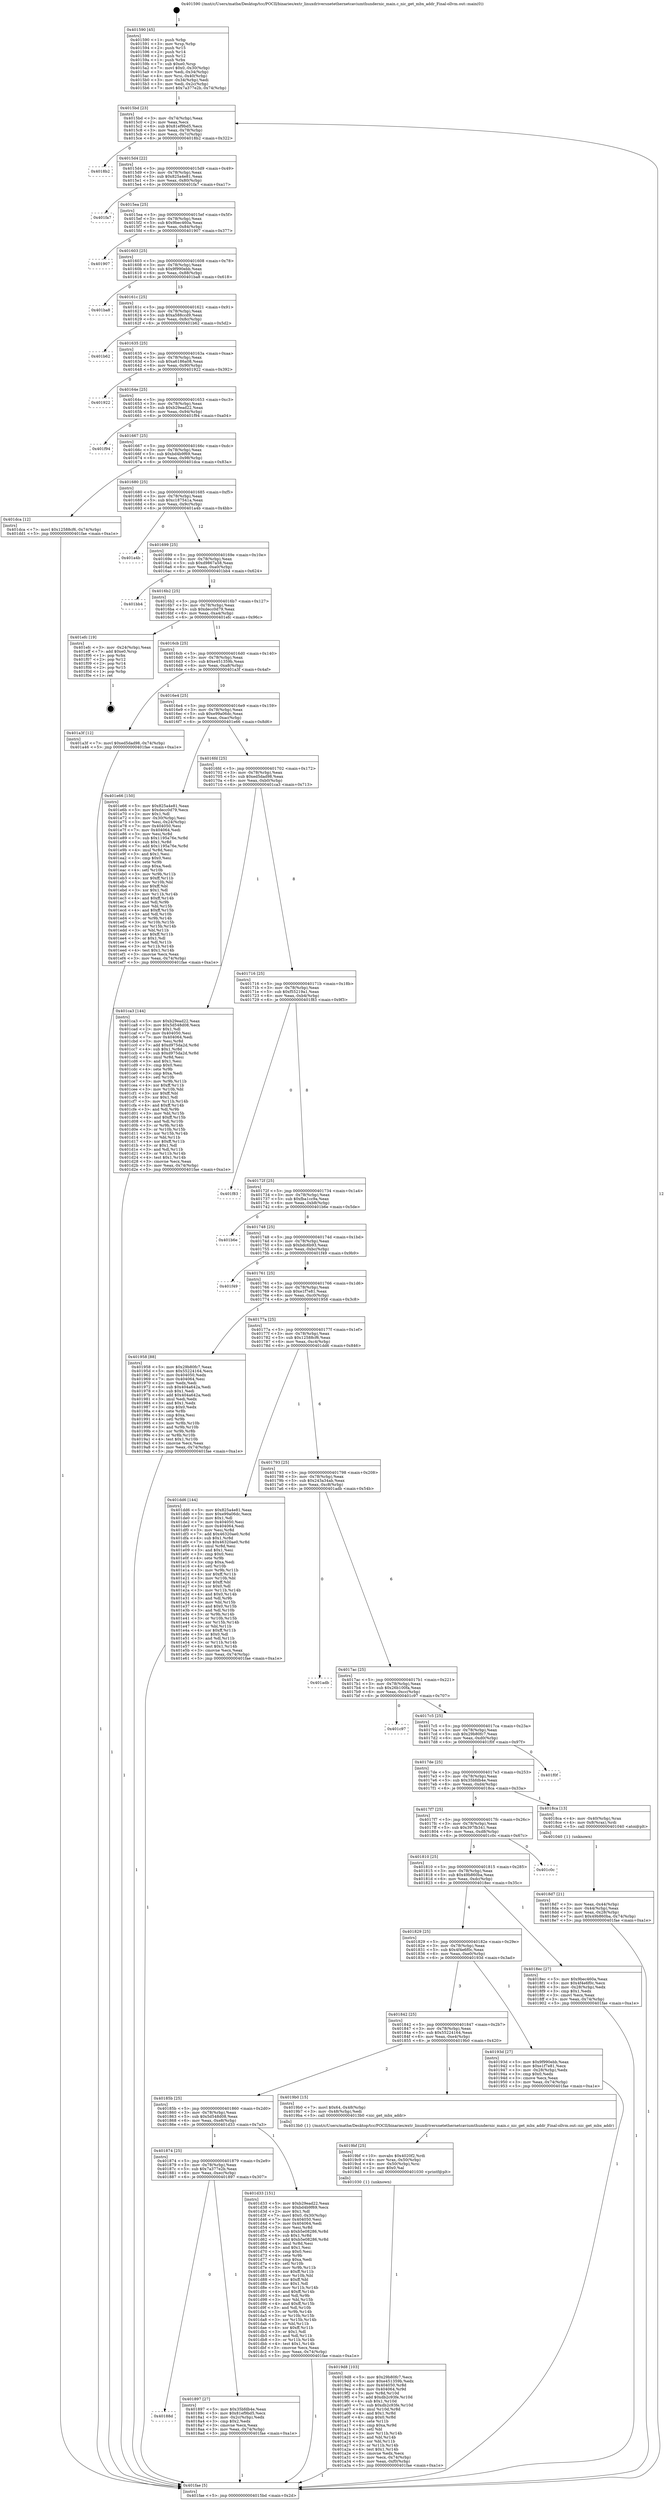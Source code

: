 digraph "0x401590" {
  label = "0x401590 (/mnt/c/Users/mathe/Desktop/tcc/POCII/binaries/extr_linuxdriversnetethernetcaviumthundernic_main.c_nic_get_mbx_addr_Final-ollvm.out::main(0))"
  labelloc = "t"
  node[shape=record]

  Entry [label="",width=0.3,height=0.3,shape=circle,fillcolor=black,style=filled]
  "0x4015bd" [label="{
     0x4015bd [23]\l
     | [instrs]\l
     &nbsp;&nbsp;0x4015bd \<+3\>: mov -0x74(%rbp),%eax\l
     &nbsp;&nbsp;0x4015c0 \<+2\>: mov %eax,%ecx\l
     &nbsp;&nbsp;0x4015c2 \<+6\>: sub $0x81ef9bd5,%ecx\l
     &nbsp;&nbsp;0x4015c8 \<+3\>: mov %eax,-0x78(%rbp)\l
     &nbsp;&nbsp;0x4015cb \<+3\>: mov %ecx,-0x7c(%rbp)\l
     &nbsp;&nbsp;0x4015ce \<+6\>: je 00000000004018b2 \<main+0x322\>\l
  }"]
  "0x4018b2" [label="{
     0x4018b2\l
  }", style=dashed]
  "0x4015d4" [label="{
     0x4015d4 [22]\l
     | [instrs]\l
     &nbsp;&nbsp;0x4015d4 \<+5\>: jmp 00000000004015d9 \<main+0x49\>\l
     &nbsp;&nbsp;0x4015d9 \<+3\>: mov -0x78(%rbp),%eax\l
     &nbsp;&nbsp;0x4015dc \<+5\>: sub $0x825a4e81,%eax\l
     &nbsp;&nbsp;0x4015e1 \<+3\>: mov %eax,-0x80(%rbp)\l
     &nbsp;&nbsp;0x4015e4 \<+6\>: je 0000000000401fa7 \<main+0xa17\>\l
  }"]
  Exit [label="",width=0.3,height=0.3,shape=circle,fillcolor=black,style=filled,peripheries=2]
  "0x401fa7" [label="{
     0x401fa7\l
  }", style=dashed]
  "0x4015ea" [label="{
     0x4015ea [25]\l
     | [instrs]\l
     &nbsp;&nbsp;0x4015ea \<+5\>: jmp 00000000004015ef \<main+0x5f\>\l
     &nbsp;&nbsp;0x4015ef \<+3\>: mov -0x78(%rbp),%eax\l
     &nbsp;&nbsp;0x4015f2 \<+5\>: sub $0x9bec460a,%eax\l
     &nbsp;&nbsp;0x4015f7 \<+6\>: mov %eax,-0x84(%rbp)\l
     &nbsp;&nbsp;0x4015fd \<+6\>: je 0000000000401907 \<main+0x377\>\l
  }"]
  "0x4019d8" [label="{
     0x4019d8 [103]\l
     | [instrs]\l
     &nbsp;&nbsp;0x4019d8 \<+5\>: mov $0x29b80fc7,%ecx\l
     &nbsp;&nbsp;0x4019dd \<+5\>: mov $0xe451359b,%edx\l
     &nbsp;&nbsp;0x4019e2 \<+8\>: mov 0x404050,%r8d\l
     &nbsp;&nbsp;0x4019ea \<+8\>: mov 0x404064,%r9d\l
     &nbsp;&nbsp;0x4019f2 \<+3\>: mov %r8d,%r10d\l
     &nbsp;&nbsp;0x4019f5 \<+7\>: add $0xdb2c93fe,%r10d\l
     &nbsp;&nbsp;0x4019fc \<+4\>: sub $0x1,%r10d\l
     &nbsp;&nbsp;0x401a00 \<+7\>: sub $0xdb2c93fe,%r10d\l
     &nbsp;&nbsp;0x401a07 \<+4\>: imul %r10d,%r8d\l
     &nbsp;&nbsp;0x401a0b \<+4\>: and $0x1,%r8d\l
     &nbsp;&nbsp;0x401a0f \<+4\>: cmp $0x0,%r8d\l
     &nbsp;&nbsp;0x401a13 \<+4\>: sete %r11b\l
     &nbsp;&nbsp;0x401a17 \<+4\>: cmp $0xa,%r9d\l
     &nbsp;&nbsp;0x401a1b \<+3\>: setl %bl\l
     &nbsp;&nbsp;0x401a1e \<+3\>: mov %r11b,%r14b\l
     &nbsp;&nbsp;0x401a21 \<+3\>: and %bl,%r14b\l
     &nbsp;&nbsp;0x401a24 \<+3\>: xor %bl,%r11b\l
     &nbsp;&nbsp;0x401a27 \<+3\>: or %r11b,%r14b\l
     &nbsp;&nbsp;0x401a2a \<+4\>: test $0x1,%r14b\l
     &nbsp;&nbsp;0x401a2e \<+3\>: cmovne %edx,%ecx\l
     &nbsp;&nbsp;0x401a31 \<+3\>: mov %ecx,-0x74(%rbp)\l
     &nbsp;&nbsp;0x401a34 \<+6\>: mov %eax,-0xf0(%rbp)\l
     &nbsp;&nbsp;0x401a3a \<+5\>: jmp 0000000000401fae \<main+0xa1e\>\l
  }"]
  "0x401907" [label="{
     0x401907\l
  }", style=dashed]
  "0x401603" [label="{
     0x401603 [25]\l
     | [instrs]\l
     &nbsp;&nbsp;0x401603 \<+5\>: jmp 0000000000401608 \<main+0x78\>\l
     &nbsp;&nbsp;0x401608 \<+3\>: mov -0x78(%rbp),%eax\l
     &nbsp;&nbsp;0x40160b \<+5\>: sub $0x9f990ebb,%eax\l
     &nbsp;&nbsp;0x401610 \<+6\>: mov %eax,-0x88(%rbp)\l
     &nbsp;&nbsp;0x401616 \<+6\>: je 0000000000401ba8 \<main+0x618\>\l
  }"]
  "0x4019bf" [label="{
     0x4019bf [25]\l
     | [instrs]\l
     &nbsp;&nbsp;0x4019bf \<+10\>: movabs $0x4020f2,%rdi\l
     &nbsp;&nbsp;0x4019c9 \<+4\>: mov %rax,-0x50(%rbp)\l
     &nbsp;&nbsp;0x4019cd \<+4\>: mov -0x50(%rbp),%rsi\l
     &nbsp;&nbsp;0x4019d1 \<+2\>: mov $0x0,%al\l
     &nbsp;&nbsp;0x4019d3 \<+5\>: call 0000000000401030 \<printf@plt\>\l
     | [calls]\l
     &nbsp;&nbsp;0x401030 \{1\} (unknown)\l
  }"]
  "0x401ba8" [label="{
     0x401ba8\l
  }", style=dashed]
  "0x40161c" [label="{
     0x40161c [25]\l
     | [instrs]\l
     &nbsp;&nbsp;0x40161c \<+5\>: jmp 0000000000401621 \<main+0x91\>\l
     &nbsp;&nbsp;0x401621 \<+3\>: mov -0x78(%rbp),%eax\l
     &nbsp;&nbsp;0x401624 \<+5\>: sub $0xa588ccd9,%eax\l
     &nbsp;&nbsp;0x401629 \<+6\>: mov %eax,-0x8c(%rbp)\l
     &nbsp;&nbsp;0x40162f \<+6\>: je 0000000000401b62 \<main+0x5d2\>\l
  }"]
  "0x4018d7" [label="{
     0x4018d7 [21]\l
     | [instrs]\l
     &nbsp;&nbsp;0x4018d7 \<+3\>: mov %eax,-0x44(%rbp)\l
     &nbsp;&nbsp;0x4018da \<+3\>: mov -0x44(%rbp),%eax\l
     &nbsp;&nbsp;0x4018dd \<+3\>: mov %eax,-0x28(%rbp)\l
     &nbsp;&nbsp;0x4018e0 \<+7\>: movl $0x49b860ba,-0x74(%rbp)\l
     &nbsp;&nbsp;0x4018e7 \<+5\>: jmp 0000000000401fae \<main+0xa1e\>\l
  }"]
  "0x401b62" [label="{
     0x401b62\l
  }", style=dashed]
  "0x401635" [label="{
     0x401635 [25]\l
     | [instrs]\l
     &nbsp;&nbsp;0x401635 \<+5\>: jmp 000000000040163a \<main+0xaa\>\l
     &nbsp;&nbsp;0x40163a \<+3\>: mov -0x78(%rbp),%eax\l
     &nbsp;&nbsp;0x40163d \<+5\>: sub $0xa6186a08,%eax\l
     &nbsp;&nbsp;0x401642 \<+6\>: mov %eax,-0x90(%rbp)\l
     &nbsp;&nbsp;0x401648 \<+6\>: je 0000000000401922 \<main+0x392\>\l
  }"]
  "0x401590" [label="{
     0x401590 [45]\l
     | [instrs]\l
     &nbsp;&nbsp;0x401590 \<+1\>: push %rbp\l
     &nbsp;&nbsp;0x401591 \<+3\>: mov %rsp,%rbp\l
     &nbsp;&nbsp;0x401594 \<+2\>: push %r15\l
     &nbsp;&nbsp;0x401596 \<+2\>: push %r14\l
     &nbsp;&nbsp;0x401598 \<+2\>: push %r12\l
     &nbsp;&nbsp;0x40159a \<+1\>: push %rbx\l
     &nbsp;&nbsp;0x40159b \<+7\>: sub $0xe0,%rsp\l
     &nbsp;&nbsp;0x4015a2 \<+7\>: movl $0x0,-0x30(%rbp)\l
     &nbsp;&nbsp;0x4015a9 \<+3\>: mov %edi,-0x34(%rbp)\l
     &nbsp;&nbsp;0x4015ac \<+4\>: mov %rsi,-0x40(%rbp)\l
     &nbsp;&nbsp;0x4015b0 \<+3\>: mov -0x34(%rbp),%edi\l
     &nbsp;&nbsp;0x4015b3 \<+3\>: mov %edi,-0x2c(%rbp)\l
     &nbsp;&nbsp;0x4015b6 \<+7\>: movl $0x7a377e2b,-0x74(%rbp)\l
  }"]
  "0x401922" [label="{
     0x401922\l
  }", style=dashed]
  "0x40164e" [label="{
     0x40164e [25]\l
     | [instrs]\l
     &nbsp;&nbsp;0x40164e \<+5\>: jmp 0000000000401653 \<main+0xc3\>\l
     &nbsp;&nbsp;0x401653 \<+3\>: mov -0x78(%rbp),%eax\l
     &nbsp;&nbsp;0x401656 \<+5\>: sub $0xb29ead22,%eax\l
     &nbsp;&nbsp;0x40165b \<+6\>: mov %eax,-0x94(%rbp)\l
     &nbsp;&nbsp;0x401661 \<+6\>: je 0000000000401f94 \<main+0xa04\>\l
  }"]
  "0x401fae" [label="{
     0x401fae [5]\l
     | [instrs]\l
     &nbsp;&nbsp;0x401fae \<+5\>: jmp 00000000004015bd \<main+0x2d\>\l
  }"]
  "0x401f94" [label="{
     0x401f94\l
  }", style=dashed]
  "0x401667" [label="{
     0x401667 [25]\l
     | [instrs]\l
     &nbsp;&nbsp;0x401667 \<+5\>: jmp 000000000040166c \<main+0xdc\>\l
     &nbsp;&nbsp;0x40166c \<+3\>: mov -0x78(%rbp),%eax\l
     &nbsp;&nbsp;0x40166f \<+5\>: sub $0xbd4b9f69,%eax\l
     &nbsp;&nbsp;0x401674 \<+6\>: mov %eax,-0x98(%rbp)\l
     &nbsp;&nbsp;0x40167a \<+6\>: je 0000000000401dca \<main+0x83a\>\l
  }"]
  "0x40188d" [label="{
     0x40188d\l
  }", style=dashed]
  "0x401dca" [label="{
     0x401dca [12]\l
     | [instrs]\l
     &nbsp;&nbsp;0x401dca \<+7\>: movl $0x12588cf6,-0x74(%rbp)\l
     &nbsp;&nbsp;0x401dd1 \<+5\>: jmp 0000000000401fae \<main+0xa1e\>\l
  }"]
  "0x401680" [label="{
     0x401680 [25]\l
     | [instrs]\l
     &nbsp;&nbsp;0x401680 \<+5\>: jmp 0000000000401685 \<main+0xf5\>\l
     &nbsp;&nbsp;0x401685 \<+3\>: mov -0x78(%rbp),%eax\l
     &nbsp;&nbsp;0x401688 \<+5\>: sub $0xc187541a,%eax\l
     &nbsp;&nbsp;0x40168d \<+6\>: mov %eax,-0x9c(%rbp)\l
     &nbsp;&nbsp;0x401693 \<+6\>: je 0000000000401a4b \<main+0x4bb\>\l
  }"]
  "0x401897" [label="{
     0x401897 [27]\l
     | [instrs]\l
     &nbsp;&nbsp;0x401897 \<+5\>: mov $0x35bfdb4e,%eax\l
     &nbsp;&nbsp;0x40189c \<+5\>: mov $0x81ef9bd5,%ecx\l
     &nbsp;&nbsp;0x4018a1 \<+3\>: mov -0x2c(%rbp),%edx\l
     &nbsp;&nbsp;0x4018a4 \<+3\>: cmp $0x2,%edx\l
     &nbsp;&nbsp;0x4018a7 \<+3\>: cmovne %ecx,%eax\l
     &nbsp;&nbsp;0x4018aa \<+3\>: mov %eax,-0x74(%rbp)\l
     &nbsp;&nbsp;0x4018ad \<+5\>: jmp 0000000000401fae \<main+0xa1e\>\l
  }"]
  "0x401a4b" [label="{
     0x401a4b\l
  }", style=dashed]
  "0x401699" [label="{
     0x401699 [25]\l
     | [instrs]\l
     &nbsp;&nbsp;0x401699 \<+5\>: jmp 000000000040169e \<main+0x10e\>\l
     &nbsp;&nbsp;0x40169e \<+3\>: mov -0x78(%rbp),%eax\l
     &nbsp;&nbsp;0x4016a1 \<+5\>: sub $0xd9867a58,%eax\l
     &nbsp;&nbsp;0x4016a6 \<+6\>: mov %eax,-0xa0(%rbp)\l
     &nbsp;&nbsp;0x4016ac \<+6\>: je 0000000000401bb4 \<main+0x624\>\l
  }"]
  "0x401874" [label="{
     0x401874 [25]\l
     | [instrs]\l
     &nbsp;&nbsp;0x401874 \<+5\>: jmp 0000000000401879 \<main+0x2e9\>\l
     &nbsp;&nbsp;0x401879 \<+3\>: mov -0x78(%rbp),%eax\l
     &nbsp;&nbsp;0x40187c \<+5\>: sub $0x7a377e2b,%eax\l
     &nbsp;&nbsp;0x401881 \<+6\>: mov %eax,-0xec(%rbp)\l
     &nbsp;&nbsp;0x401887 \<+6\>: je 0000000000401897 \<main+0x307\>\l
  }"]
  "0x401bb4" [label="{
     0x401bb4\l
  }", style=dashed]
  "0x4016b2" [label="{
     0x4016b2 [25]\l
     | [instrs]\l
     &nbsp;&nbsp;0x4016b2 \<+5\>: jmp 00000000004016b7 \<main+0x127\>\l
     &nbsp;&nbsp;0x4016b7 \<+3\>: mov -0x78(%rbp),%eax\l
     &nbsp;&nbsp;0x4016ba \<+5\>: sub $0xdecc0d79,%eax\l
     &nbsp;&nbsp;0x4016bf \<+6\>: mov %eax,-0xa4(%rbp)\l
     &nbsp;&nbsp;0x4016c5 \<+6\>: je 0000000000401efc \<main+0x96c\>\l
  }"]
  "0x401d33" [label="{
     0x401d33 [151]\l
     | [instrs]\l
     &nbsp;&nbsp;0x401d33 \<+5\>: mov $0xb29ead22,%eax\l
     &nbsp;&nbsp;0x401d38 \<+5\>: mov $0xbd4b9f69,%ecx\l
     &nbsp;&nbsp;0x401d3d \<+2\>: mov $0x1,%dl\l
     &nbsp;&nbsp;0x401d3f \<+7\>: movl $0x0,-0x30(%rbp)\l
     &nbsp;&nbsp;0x401d46 \<+7\>: mov 0x404050,%esi\l
     &nbsp;&nbsp;0x401d4d \<+7\>: mov 0x404064,%edi\l
     &nbsp;&nbsp;0x401d54 \<+3\>: mov %esi,%r8d\l
     &nbsp;&nbsp;0x401d57 \<+7\>: sub $0xb5e08286,%r8d\l
     &nbsp;&nbsp;0x401d5e \<+4\>: sub $0x1,%r8d\l
     &nbsp;&nbsp;0x401d62 \<+7\>: add $0xb5e08286,%r8d\l
     &nbsp;&nbsp;0x401d69 \<+4\>: imul %r8d,%esi\l
     &nbsp;&nbsp;0x401d6d \<+3\>: and $0x1,%esi\l
     &nbsp;&nbsp;0x401d70 \<+3\>: cmp $0x0,%esi\l
     &nbsp;&nbsp;0x401d73 \<+4\>: sete %r9b\l
     &nbsp;&nbsp;0x401d77 \<+3\>: cmp $0xa,%edi\l
     &nbsp;&nbsp;0x401d7a \<+4\>: setl %r10b\l
     &nbsp;&nbsp;0x401d7e \<+3\>: mov %r9b,%r11b\l
     &nbsp;&nbsp;0x401d81 \<+4\>: xor $0xff,%r11b\l
     &nbsp;&nbsp;0x401d85 \<+3\>: mov %r10b,%bl\l
     &nbsp;&nbsp;0x401d88 \<+3\>: xor $0xff,%bl\l
     &nbsp;&nbsp;0x401d8b \<+3\>: xor $0x1,%dl\l
     &nbsp;&nbsp;0x401d8e \<+3\>: mov %r11b,%r14b\l
     &nbsp;&nbsp;0x401d91 \<+4\>: and $0xff,%r14b\l
     &nbsp;&nbsp;0x401d95 \<+3\>: and %dl,%r9b\l
     &nbsp;&nbsp;0x401d98 \<+3\>: mov %bl,%r15b\l
     &nbsp;&nbsp;0x401d9b \<+4\>: and $0xff,%r15b\l
     &nbsp;&nbsp;0x401d9f \<+3\>: and %dl,%r10b\l
     &nbsp;&nbsp;0x401da2 \<+3\>: or %r9b,%r14b\l
     &nbsp;&nbsp;0x401da5 \<+3\>: or %r10b,%r15b\l
     &nbsp;&nbsp;0x401da8 \<+3\>: xor %r15b,%r14b\l
     &nbsp;&nbsp;0x401dab \<+3\>: or %bl,%r11b\l
     &nbsp;&nbsp;0x401dae \<+4\>: xor $0xff,%r11b\l
     &nbsp;&nbsp;0x401db2 \<+3\>: or $0x1,%dl\l
     &nbsp;&nbsp;0x401db5 \<+3\>: and %dl,%r11b\l
     &nbsp;&nbsp;0x401db8 \<+3\>: or %r11b,%r14b\l
     &nbsp;&nbsp;0x401dbb \<+4\>: test $0x1,%r14b\l
     &nbsp;&nbsp;0x401dbf \<+3\>: cmovne %ecx,%eax\l
     &nbsp;&nbsp;0x401dc2 \<+3\>: mov %eax,-0x74(%rbp)\l
     &nbsp;&nbsp;0x401dc5 \<+5\>: jmp 0000000000401fae \<main+0xa1e\>\l
  }"]
  "0x401efc" [label="{
     0x401efc [19]\l
     | [instrs]\l
     &nbsp;&nbsp;0x401efc \<+3\>: mov -0x24(%rbp),%eax\l
     &nbsp;&nbsp;0x401eff \<+7\>: add $0xe0,%rsp\l
     &nbsp;&nbsp;0x401f06 \<+1\>: pop %rbx\l
     &nbsp;&nbsp;0x401f07 \<+2\>: pop %r12\l
     &nbsp;&nbsp;0x401f09 \<+2\>: pop %r14\l
     &nbsp;&nbsp;0x401f0b \<+2\>: pop %r15\l
     &nbsp;&nbsp;0x401f0d \<+1\>: pop %rbp\l
     &nbsp;&nbsp;0x401f0e \<+1\>: ret\l
  }"]
  "0x4016cb" [label="{
     0x4016cb [25]\l
     | [instrs]\l
     &nbsp;&nbsp;0x4016cb \<+5\>: jmp 00000000004016d0 \<main+0x140\>\l
     &nbsp;&nbsp;0x4016d0 \<+3\>: mov -0x78(%rbp),%eax\l
     &nbsp;&nbsp;0x4016d3 \<+5\>: sub $0xe451359b,%eax\l
     &nbsp;&nbsp;0x4016d8 \<+6\>: mov %eax,-0xa8(%rbp)\l
     &nbsp;&nbsp;0x4016de \<+6\>: je 0000000000401a3f \<main+0x4af\>\l
  }"]
  "0x40185b" [label="{
     0x40185b [25]\l
     | [instrs]\l
     &nbsp;&nbsp;0x40185b \<+5\>: jmp 0000000000401860 \<main+0x2d0\>\l
     &nbsp;&nbsp;0x401860 \<+3\>: mov -0x78(%rbp),%eax\l
     &nbsp;&nbsp;0x401863 \<+5\>: sub $0x5d548d08,%eax\l
     &nbsp;&nbsp;0x401868 \<+6\>: mov %eax,-0xe8(%rbp)\l
     &nbsp;&nbsp;0x40186e \<+6\>: je 0000000000401d33 \<main+0x7a3\>\l
  }"]
  "0x401a3f" [label="{
     0x401a3f [12]\l
     | [instrs]\l
     &nbsp;&nbsp;0x401a3f \<+7\>: movl $0xed5dad98,-0x74(%rbp)\l
     &nbsp;&nbsp;0x401a46 \<+5\>: jmp 0000000000401fae \<main+0xa1e\>\l
  }"]
  "0x4016e4" [label="{
     0x4016e4 [25]\l
     | [instrs]\l
     &nbsp;&nbsp;0x4016e4 \<+5\>: jmp 00000000004016e9 \<main+0x159\>\l
     &nbsp;&nbsp;0x4016e9 \<+3\>: mov -0x78(%rbp),%eax\l
     &nbsp;&nbsp;0x4016ec \<+5\>: sub $0xe99a06dc,%eax\l
     &nbsp;&nbsp;0x4016f1 \<+6\>: mov %eax,-0xac(%rbp)\l
     &nbsp;&nbsp;0x4016f7 \<+6\>: je 0000000000401e66 \<main+0x8d6\>\l
  }"]
  "0x4019b0" [label="{
     0x4019b0 [15]\l
     | [instrs]\l
     &nbsp;&nbsp;0x4019b0 \<+7\>: movl $0x64,-0x48(%rbp)\l
     &nbsp;&nbsp;0x4019b7 \<+3\>: mov -0x48(%rbp),%edi\l
     &nbsp;&nbsp;0x4019ba \<+5\>: call 00000000004013b0 \<nic_get_mbx_addr\>\l
     | [calls]\l
     &nbsp;&nbsp;0x4013b0 \{1\} (/mnt/c/Users/mathe/Desktop/tcc/POCII/binaries/extr_linuxdriversnetethernetcaviumthundernic_main.c_nic_get_mbx_addr_Final-ollvm.out::nic_get_mbx_addr)\l
  }"]
  "0x401e66" [label="{
     0x401e66 [150]\l
     | [instrs]\l
     &nbsp;&nbsp;0x401e66 \<+5\>: mov $0x825a4e81,%eax\l
     &nbsp;&nbsp;0x401e6b \<+5\>: mov $0xdecc0d79,%ecx\l
     &nbsp;&nbsp;0x401e70 \<+2\>: mov $0x1,%dl\l
     &nbsp;&nbsp;0x401e72 \<+3\>: mov -0x30(%rbp),%esi\l
     &nbsp;&nbsp;0x401e75 \<+3\>: mov %esi,-0x24(%rbp)\l
     &nbsp;&nbsp;0x401e78 \<+7\>: mov 0x404050,%esi\l
     &nbsp;&nbsp;0x401e7f \<+7\>: mov 0x404064,%edi\l
     &nbsp;&nbsp;0x401e86 \<+3\>: mov %esi,%r8d\l
     &nbsp;&nbsp;0x401e89 \<+7\>: sub $0x1195a76e,%r8d\l
     &nbsp;&nbsp;0x401e90 \<+4\>: sub $0x1,%r8d\l
     &nbsp;&nbsp;0x401e94 \<+7\>: add $0x1195a76e,%r8d\l
     &nbsp;&nbsp;0x401e9b \<+4\>: imul %r8d,%esi\l
     &nbsp;&nbsp;0x401e9f \<+3\>: and $0x1,%esi\l
     &nbsp;&nbsp;0x401ea2 \<+3\>: cmp $0x0,%esi\l
     &nbsp;&nbsp;0x401ea5 \<+4\>: sete %r9b\l
     &nbsp;&nbsp;0x401ea9 \<+3\>: cmp $0xa,%edi\l
     &nbsp;&nbsp;0x401eac \<+4\>: setl %r10b\l
     &nbsp;&nbsp;0x401eb0 \<+3\>: mov %r9b,%r11b\l
     &nbsp;&nbsp;0x401eb3 \<+4\>: xor $0xff,%r11b\l
     &nbsp;&nbsp;0x401eb7 \<+3\>: mov %r10b,%bl\l
     &nbsp;&nbsp;0x401eba \<+3\>: xor $0xff,%bl\l
     &nbsp;&nbsp;0x401ebd \<+3\>: xor $0x1,%dl\l
     &nbsp;&nbsp;0x401ec0 \<+3\>: mov %r11b,%r14b\l
     &nbsp;&nbsp;0x401ec3 \<+4\>: and $0xff,%r14b\l
     &nbsp;&nbsp;0x401ec7 \<+3\>: and %dl,%r9b\l
     &nbsp;&nbsp;0x401eca \<+3\>: mov %bl,%r15b\l
     &nbsp;&nbsp;0x401ecd \<+4\>: and $0xff,%r15b\l
     &nbsp;&nbsp;0x401ed1 \<+3\>: and %dl,%r10b\l
     &nbsp;&nbsp;0x401ed4 \<+3\>: or %r9b,%r14b\l
     &nbsp;&nbsp;0x401ed7 \<+3\>: or %r10b,%r15b\l
     &nbsp;&nbsp;0x401eda \<+3\>: xor %r15b,%r14b\l
     &nbsp;&nbsp;0x401edd \<+3\>: or %bl,%r11b\l
     &nbsp;&nbsp;0x401ee0 \<+4\>: xor $0xff,%r11b\l
     &nbsp;&nbsp;0x401ee4 \<+3\>: or $0x1,%dl\l
     &nbsp;&nbsp;0x401ee7 \<+3\>: and %dl,%r11b\l
     &nbsp;&nbsp;0x401eea \<+3\>: or %r11b,%r14b\l
     &nbsp;&nbsp;0x401eed \<+4\>: test $0x1,%r14b\l
     &nbsp;&nbsp;0x401ef1 \<+3\>: cmovne %ecx,%eax\l
     &nbsp;&nbsp;0x401ef4 \<+3\>: mov %eax,-0x74(%rbp)\l
     &nbsp;&nbsp;0x401ef7 \<+5\>: jmp 0000000000401fae \<main+0xa1e\>\l
  }"]
  "0x4016fd" [label="{
     0x4016fd [25]\l
     | [instrs]\l
     &nbsp;&nbsp;0x4016fd \<+5\>: jmp 0000000000401702 \<main+0x172\>\l
     &nbsp;&nbsp;0x401702 \<+3\>: mov -0x78(%rbp),%eax\l
     &nbsp;&nbsp;0x401705 \<+5\>: sub $0xed5dad98,%eax\l
     &nbsp;&nbsp;0x40170a \<+6\>: mov %eax,-0xb0(%rbp)\l
     &nbsp;&nbsp;0x401710 \<+6\>: je 0000000000401ca3 \<main+0x713\>\l
  }"]
  "0x401842" [label="{
     0x401842 [25]\l
     | [instrs]\l
     &nbsp;&nbsp;0x401842 \<+5\>: jmp 0000000000401847 \<main+0x2b7\>\l
     &nbsp;&nbsp;0x401847 \<+3\>: mov -0x78(%rbp),%eax\l
     &nbsp;&nbsp;0x40184a \<+5\>: sub $0x55224164,%eax\l
     &nbsp;&nbsp;0x40184f \<+6\>: mov %eax,-0xe4(%rbp)\l
     &nbsp;&nbsp;0x401855 \<+6\>: je 00000000004019b0 \<main+0x420\>\l
  }"]
  "0x401ca3" [label="{
     0x401ca3 [144]\l
     | [instrs]\l
     &nbsp;&nbsp;0x401ca3 \<+5\>: mov $0xb29ead22,%eax\l
     &nbsp;&nbsp;0x401ca8 \<+5\>: mov $0x5d548d08,%ecx\l
     &nbsp;&nbsp;0x401cad \<+2\>: mov $0x1,%dl\l
     &nbsp;&nbsp;0x401caf \<+7\>: mov 0x404050,%esi\l
     &nbsp;&nbsp;0x401cb6 \<+7\>: mov 0x404064,%edi\l
     &nbsp;&nbsp;0x401cbd \<+3\>: mov %esi,%r8d\l
     &nbsp;&nbsp;0x401cc0 \<+7\>: add $0xd975da2d,%r8d\l
     &nbsp;&nbsp;0x401cc7 \<+4\>: sub $0x1,%r8d\l
     &nbsp;&nbsp;0x401ccb \<+7\>: sub $0xd975da2d,%r8d\l
     &nbsp;&nbsp;0x401cd2 \<+4\>: imul %r8d,%esi\l
     &nbsp;&nbsp;0x401cd6 \<+3\>: and $0x1,%esi\l
     &nbsp;&nbsp;0x401cd9 \<+3\>: cmp $0x0,%esi\l
     &nbsp;&nbsp;0x401cdc \<+4\>: sete %r9b\l
     &nbsp;&nbsp;0x401ce0 \<+3\>: cmp $0xa,%edi\l
     &nbsp;&nbsp;0x401ce3 \<+4\>: setl %r10b\l
     &nbsp;&nbsp;0x401ce7 \<+3\>: mov %r9b,%r11b\l
     &nbsp;&nbsp;0x401cea \<+4\>: xor $0xff,%r11b\l
     &nbsp;&nbsp;0x401cee \<+3\>: mov %r10b,%bl\l
     &nbsp;&nbsp;0x401cf1 \<+3\>: xor $0xff,%bl\l
     &nbsp;&nbsp;0x401cf4 \<+3\>: xor $0x1,%dl\l
     &nbsp;&nbsp;0x401cf7 \<+3\>: mov %r11b,%r14b\l
     &nbsp;&nbsp;0x401cfa \<+4\>: and $0xff,%r14b\l
     &nbsp;&nbsp;0x401cfe \<+3\>: and %dl,%r9b\l
     &nbsp;&nbsp;0x401d01 \<+3\>: mov %bl,%r15b\l
     &nbsp;&nbsp;0x401d04 \<+4\>: and $0xff,%r15b\l
     &nbsp;&nbsp;0x401d08 \<+3\>: and %dl,%r10b\l
     &nbsp;&nbsp;0x401d0b \<+3\>: or %r9b,%r14b\l
     &nbsp;&nbsp;0x401d0e \<+3\>: or %r10b,%r15b\l
     &nbsp;&nbsp;0x401d11 \<+3\>: xor %r15b,%r14b\l
     &nbsp;&nbsp;0x401d14 \<+3\>: or %bl,%r11b\l
     &nbsp;&nbsp;0x401d17 \<+4\>: xor $0xff,%r11b\l
     &nbsp;&nbsp;0x401d1b \<+3\>: or $0x1,%dl\l
     &nbsp;&nbsp;0x401d1e \<+3\>: and %dl,%r11b\l
     &nbsp;&nbsp;0x401d21 \<+3\>: or %r11b,%r14b\l
     &nbsp;&nbsp;0x401d24 \<+4\>: test $0x1,%r14b\l
     &nbsp;&nbsp;0x401d28 \<+3\>: cmovne %ecx,%eax\l
     &nbsp;&nbsp;0x401d2b \<+3\>: mov %eax,-0x74(%rbp)\l
     &nbsp;&nbsp;0x401d2e \<+5\>: jmp 0000000000401fae \<main+0xa1e\>\l
  }"]
  "0x401716" [label="{
     0x401716 [25]\l
     | [instrs]\l
     &nbsp;&nbsp;0x401716 \<+5\>: jmp 000000000040171b \<main+0x18b\>\l
     &nbsp;&nbsp;0x40171b \<+3\>: mov -0x78(%rbp),%eax\l
     &nbsp;&nbsp;0x40171e \<+5\>: sub $0xf55219a1,%eax\l
     &nbsp;&nbsp;0x401723 \<+6\>: mov %eax,-0xb4(%rbp)\l
     &nbsp;&nbsp;0x401729 \<+6\>: je 0000000000401f83 \<main+0x9f3\>\l
  }"]
  "0x40193d" [label="{
     0x40193d [27]\l
     | [instrs]\l
     &nbsp;&nbsp;0x40193d \<+5\>: mov $0x9f990ebb,%eax\l
     &nbsp;&nbsp;0x401942 \<+5\>: mov $0xe1f7e81,%ecx\l
     &nbsp;&nbsp;0x401947 \<+3\>: mov -0x28(%rbp),%edx\l
     &nbsp;&nbsp;0x40194a \<+3\>: cmp $0x0,%edx\l
     &nbsp;&nbsp;0x40194d \<+3\>: cmove %ecx,%eax\l
     &nbsp;&nbsp;0x401950 \<+3\>: mov %eax,-0x74(%rbp)\l
     &nbsp;&nbsp;0x401953 \<+5\>: jmp 0000000000401fae \<main+0xa1e\>\l
  }"]
  "0x401f83" [label="{
     0x401f83\l
  }", style=dashed]
  "0x40172f" [label="{
     0x40172f [25]\l
     | [instrs]\l
     &nbsp;&nbsp;0x40172f \<+5\>: jmp 0000000000401734 \<main+0x1a4\>\l
     &nbsp;&nbsp;0x401734 \<+3\>: mov -0x78(%rbp),%eax\l
     &nbsp;&nbsp;0x401737 \<+5\>: sub $0xfba1cc9a,%eax\l
     &nbsp;&nbsp;0x40173c \<+6\>: mov %eax,-0xb8(%rbp)\l
     &nbsp;&nbsp;0x401742 \<+6\>: je 0000000000401b6e \<main+0x5de\>\l
  }"]
  "0x401829" [label="{
     0x401829 [25]\l
     | [instrs]\l
     &nbsp;&nbsp;0x401829 \<+5\>: jmp 000000000040182e \<main+0x29e\>\l
     &nbsp;&nbsp;0x40182e \<+3\>: mov -0x78(%rbp),%eax\l
     &nbsp;&nbsp;0x401831 \<+5\>: sub $0x4f4e6f0c,%eax\l
     &nbsp;&nbsp;0x401836 \<+6\>: mov %eax,-0xe0(%rbp)\l
     &nbsp;&nbsp;0x40183c \<+6\>: je 000000000040193d \<main+0x3ad\>\l
  }"]
  "0x401b6e" [label="{
     0x401b6e\l
  }", style=dashed]
  "0x401748" [label="{
     0x401748 [25]\l
     | [instrs]\l
     &nbsp;&nbsp;0x401748 \<+5\>: jmp 000000000040174d \<main+0x1bd\>\l
     &nbsp;&nbsp;0x40174d \<+3\>: mov -0x78(%rbp),%eax\l
     &nbsp;&nbsp;0x401750 \<+5\>: sub $0xbdc6b93,%eax\l
     &nbsp;&nbsp;0x401755 \<+6\>: mov %eax,-0xbc(%rbp)\l
     &nbsp;&nbsp;0x40175b \<+6\>: je 0000000000401f49 \<main+0x9b9\>\l
  }"]
  "0x4018ec" [label="{
     0x4018ec [27]\l
     | [instrs]\l
     &nbsp;&nbsp;0x4018ec \<+5\>: mov $0x9bec460a,%eax\l
     &nbsp;&nbsp;0x4018f1 \<+5\>: mov $0x4f4e6f0c,%ecx\l
     &nbsp;&nbsp;0x4018f6 \<+3\>: mov -0x28(%rbp),%edx\l
     &nbsp;&nbsp;0x4018f9 \<+3\>: cmp $0x1,%edx\l
     &nbsp;&nbsp;0x4018fc \<+3\>: cmovl %ecx,%eax\l
     &nbsp;&nbsp;0x4018ff \<+3\>: mov %eax,-0x74(%rbp)\l
     &nbsp;&nbsp;0x401902 \<+5\>: jmp 0000000000401fae \<main+0xa1e\>\l
  }"]
  "0x401f49" [label="{
     0x401f49\l
  }", style=dashed]
  "0x401761" [label="{
     0x401761 [25]\l
     | [instrs]\l
     &nbsp;&nbsp;0x401761 \<+5\>: jmp 0000000000401766 \<main+0x1d6\>\l
     &nbsp;&nbsp;0x401766 \<+3\>: mov -0x78(%rbp),%eax\l
     &nbsp;&nbsp;0x401769 \<+5\>: sub $0xe1f7e81,%eax\l
     &nbsp;&nbsp;0x40176e \<+6\>: mov %eax,-0xc0(%rbp)\l
     &nbsp;&nbsp;0x401774 \<+6\>: je 0000000000401958 \<main+0x3c8\>\l
  }"]
  "0x401810" [label="{
     0x401810 [25]\l
     | [instrs]\l
     &nbsp;&nbsp;0x401810 \<+5\>: jmp 0000000000401815 \<main+0x285\>\l
     &nbsp;&nbsp;0x401815 \<+3\>: mov -0x78(%rbp),%eax\l
     &nbsp;&nbsp;0x401818 \<+5\>: sub $0x49b860ba,%eax\l
     &nbsp;&nbsp;0x40181d \<+6\>: mov %eax,-0xdc(%rbp)\l
     &nbsp;&nbsp;0x401823 \<+6\>: je 00000000004018ec \<main+0x35c\>\l
  }"]
  "0x401958" [label="{
     0x401958 [88]\l
     | [instrs]\l
     &nbsp;&nbsp;0x401958 \<+5\>: mov $0x29b80fc7,%eax\l
     &nbsp;&nbsp;0x40195d \<+5\>: mov $0x55224164,%ecx\l
     &nbsp;&nbsp;0x401962 \<+7\>: mov 0x404050,%edx\l
     &nbsp;&nbsp;0x401969 \<+7\>: mov 0x404064,%esi\l
     &nbsp;&nbsp;0x401970 \<+2\>: mov %edx,%edi\l
     &nbsp;&nbsp;0x401972 \<+6\>: sub $0x404a642a,%edi\l
     &nbsp;&nbsp;0x401978 \<+3\>: sub $0x1,%edi\l
     &nbsp;&nbsp;0x40197b \<+6\>: add $0x404a642a,%edi\l
     &nbsp;&nbsp;0x401981 \<+3\>: imul %edi,%edx\l
     &nbsp;&nbsp;0x401984 \<+3\>: and $0x1,%edx\l
     &nbsp;&nbsp;0x401987 \<+3\>: cmp $0x0,%edx\l
     &nbsp;&nbsp;0x40198a \<+4\>: sete %r8b\l
     &nbsp;&nbsp;0x40198e \<+3\>: cmp $0xa,%esi\l
     &nbsp;&nbsp;0x401991 \<+4\>: setl %r9b\l
     &nbsp;&nbsp;0x401995 \<+3\>: mov %r8b,%r10b\l
     &nbsp;&nbsp;0x401998 \<+3\>: and %r9b,%r10b\l
     &nbsp;&nbsp;0x40199b \<+3\>: xor %r9b,%r8b\l
     &nbsp;&nbsp;0x40199e \<+3\>: or %r8b,%r10b\l
     &nbsp;&nbsp;0x4019a1 \<+4\>: test $0x1,%r10b\l
     &nbsp;&nbsp;0x4019a5 \<+3\>: cmovne %ecx,%eax\l
     &nbsp;&nbsp;0x4019a8 \<+3\>: mov %eax,-0x74(%rbp)\l
     &nbsp;&nbsp;0x4019ab \<+5\>: jmp 0000000000401fae \<main+0xa1e\>\l
  }"]
  "0x40177a" [label="{
     0x40177a [25]\l
     | [instrs]\l
     &nbsp;&nbsp;0x40177a \<+5\>: jmp 000000000040177f \<main+0x1ef\>\l
     &nbsp;&nbsp;0x40177f \<+3\>: mov -0x78(%rbp),%eax\l
     &nbsp;&nbsp;0x401782 \<+5\>: sub $0x12588cf6,%eax\l
     &nbsp;&nbsp;0x401787 \<+6\>: mov %eax,-0xc4(%rbp)\l
     &nbsp;&nbsp;0x40178d \<+6\>: je 0000000000401dd6 \<main+0x846\>\l
  }"]
  "0x401c0c" [label="{
     0x401c0c\l
  }", style=dashed]
  "0x401dd6" [label="{
     0x401dd6 [144]\l
     | [instrs]\l
     &nbsp;&nbsp;0x401dd6 \<+5\>: mov $0x825a4e81,%eax\l
     &nbsp;&nbsp;0x401ddb \<+5\>: mov $0xe99a06dc,%ecx\l
     &nbsp;&nbsp;0x401de0 \<+2\>: mov $0x1,%dl\l
     &nbsp;&nbsp;0x401de2 \<+7\>: mov 0x404050,%esi\l
     &nbsp;&nbsp;0x401de9 \<+7\>: mov 0x404064,%edi\l
     &nbsp;&nbsp;0x401df0 \<+3\>: mov %esi,%r8d\l
     &nbsp;&nbsp;0x401df3 \<+7\>: add $0x46320ae0,%r8d\l
     &nbsp;&nbsp;0x401dfa \<+4\>: sub $0x1,%r8d\l
     &nbsp;&nbsp;0x401dfe \<+7\>: sub $0x46320ae0,%r8d\l
     &nbsp;&nbsp;0x401e05 \<+4\>: imul %r8d,%esi\l
     &nbsp;&nbsp;0x401e09 \<+3\>: and $0x1,%esi\l
     &nbsp;&nbsp;0x401e0c \<+3\>: cmp $0x0,%esi\l
     &nbsp;&nbsp;0x401e0f \<+4\>: sete %r9b\l
     &nbsp;&nbsp;0x401e13 \<+3\>: cmp $0xa,%edi\l
     &nbsp;&nbsp;0x401e16 \<+4\>: setl %r10b\l
     &nbsp;&nbsp;0x401e1a \<+3\>: mov %r9b,%r11b\l
     &nbsp;&nbsp;0x401e1d \<+4\>: xor $0xff,%r11b\l
     &nbsp;&nbsp;0x401e21 \<+3\>: mov %r10b,%bl\l
     &nbsp;&nbsp;0x401e24 \<+3\>: xor $0xff,%bl\l
     &nbsp;&nbsp;0x401e27 \<+3\>: xor $0x0,%dl\l
     &nbsp;&nbsp;0x401e2a \<+3\>: mov %r11b,%r14b\l
     &nbsp;&nbsp;0x401e2d \<+4\>: and $0x0,%r14b\l
     &nbsp;&nbsp;0x401e31 \<+3\>: and %dl,%r9b\l
     &nbsp;&nbsp;0x401e34 \<+3\>: mov %bl,%r15b\l
     &nbsp;&nbsp;0x401e37 \<+4\>: and $0x0,%r15b\l
     &nbsp;&nbsp;0x401e3b \<+3\>: and %dl,%r10b\l
     &nbsp;&nbsp;0x401e3e \<+3\>: or %r9b,%r14b\l
     &nbsp;&nbsp;0x401e41 \<+3\>: or %r10b,%r15b\l
     &nbsp;&nbsp;0x401e44 \<+3\>: xor %r15b,%r14b\l
     &nbsp;&nbsp;0x401e47 \<+3\>: or %bl,%r11b\l
     &nbsp;&nbsp;0x401e4a \<+4\>: xor $0xff,%r11b\l
     &nbsp;&nbsp;0x401e4e \<+3\>: or $0x0,%dl\l
     &nbsp;&nbsp;0x401e51 \<+3\>: and %dl,%r11b\l
     &nbsp;&nbsp;0x401e54 \<+3\>: or %r11b,%r14b\l
     &nbsp;&nbsp;0x401e57 \<+4\>: test $0x1,%r14b\l
     &nbsp;&nbsp;0x401e5b \<+3\>: cmovne %ecx,%eax\l
     &nbsp;&nbsp;0x401e5e \<+3\>: mov %eax,-0x74(%rbp)\l
     &nbsp;&nbsp;0x401e61 \<+5\>: jmp 0000000000401fae \<main+0xa1e\>\l
  }"]
  "0x401793" [label="{
     0x401793 [25]\l
     | [instrs]\l
     &nbsp;&nbsp;0x401793 \<+5\>: jmp 0000000000401798 \<main+0x208\>\l
     &nbsp;&nbsp;0x401798 \<+3\>: mov -0x78(%rbp),%eax\l
     &nbsp;&nbsp;0x40179b \<+5\>: sub $0x243a34ab,%eax\l
     &nbsp;&nbsp;0x4017a0 \<+6\>: mov %eax,-0xc8(%rbp)\l
     &nbsp;&nbsp;0x4017a6 \<+6\>: je 0000000000401adb \<main+0x54b\>\l
  }"]
  "0x4017f7" [label="{
     0x4017f7 [25]\l
     | [instrs]\l
     &nbsp;&nbsp;0x4017f7 \<+5\>: jmp 00000000004017fc \<main+0x26c\>\l
     &nbsp;&nbsp;0x4017fc \<+3\>: mov -0x78(%rbp),%eax\l
     &nbsp;&nbsp;0x4017ff \<+5\>: sub $0x397fb341,%eax\l
     &nbsp;&nbsp;0x401804 \<+6\>: mov %eax,-0xd8(%rbp)\l
     &nbsp;&nbsp;0x40180a \<+6\>: je 0000000000401c0c \<main+0x67c\>\l
  }"]
  "0x401adb" [label="{
     0x401adb\l
  }", style=dashed]
  "0x4017ac" [label="{
     0x4017ac [25]\l
     | [instrs]\l
     &nbsp;&nbsp;0x4017ac \<+5\>: jmp 00000000004017b1 \<main+0x221\>\l
     &nbsp;&nbsp;0x4017b1 \<+3\>: mov -0x78(%rbp),%eax\l
     &nbsp;&nbsp;0x4017b4 \<+5\>: sub $0x26b100fa,%eax\l
     &nbsp;&nbsp;0x4017b9 \<+6\>: mov %eax,-0xcc(%rbp)\l
     &nbsp;&nbsp;0x4017bf \<+6\>: je 0000000000401c97 \<main+0x707\>\l
  }"]
  "0x4018ca" [label="{
     0x4018ca [13]\l
     | [instrs]\l
     &nbsp;&nbsp;0x4018ca \<+4\>: mov -0x40(%rbp),%rax\l
     &nbsp;&nbsp;0x4018ce \<+4\>: mov 0x8(%rax),%rdi\l
     &nbsp;&nbsp;0x4018d2 \<+5\>: call 0000000000401040 \<atoi@plt\>\l
     | [calls]\l
     &nbsp;&nbsp;0x401040 \{1\} (unknown)\l
  }"]
  "0x401c97" [label="{
     0x401c97\l
  }", style=dashed]
  "0x4017c5" [label="{
     0x4017c5 [25]\l
     | [instrs]\l
     &nbsp;&nbsp;0x4017c5 \<+5\>: jmp 00000000004017ca \<main+0x23a\>\l
     &nbsp;&nbsp;0x4017ca \<+3\>: mov -0x78(%rbp),%eax\l
     &nbsp;&nbsp;0x4017cd \<+5\>: sub $0x29b80fc7,%eax\l
     &nbsp;&nbsp;0x4017d2 \<+6\>: mov %eax,-0xd0(%rbp)\l
     &nbsp;&nbsp;0x4017d8 \<+6\>: je 0000000000401f0f \<main+0x97f\>\l
  }"]
  "0x4017de" [label="{
     0x4017de [25]\l
     | [instrs]\l
     &nbsp;&nbsp;0x4017de \<+5\>: jmp 00000000004017e3 \<main+0x253\>\l
     &nbsp;&nbsp;0x4017e3 \<+3\>: mov -0x78(%rbp),%eax\l
     &nbsp;&nbsp;0x4017e6 \<+5\>: sub $0x35bfdb4e,%eax\l
     &nbsp;&nbsp;0x4017eb \<+6\>: mov %eax,-0xd4(%rbp)\l
     &nbsp;&nbsp;0x4017f1 \<+6\>: je 00000000004018ca \<main+0x33a\>\l
  }"]
  "0x401f0f" [label="{
     0x401f0f\l
  }", style=dashed]
  Entry -> "0x401590" [label=" 1"]
  "0x4015bd" -> "0x4018b2" [label=" 0"]
  "0x4015bd" -> "0x4015d4" [label=" 13"]
  "0x401efc" -> Exit [label=" 1"]
  "0x4015d4" -> "0x401fa7" [label=" 0"]
  "0x4015d4" -> "0x4015ea" [label=" 13"]
  "0x401e66" -> "0x401fae" [label=" 1"]
  "0x4015ea" -> "0x401907" [label=" 0"]
  "0x4015ea" -> "0x401603" [label=" 13"]
  "0x401dd6" -> "0x401fae" [label=" 1"]
  "0x401603" -> "0x401ba8" [label=" 0"]
  "0x401603" -> "0x40161c" [label=" 13"]
  "0x401dca" -> "0x401fae" [label=" 1"]
  "0x40161c" -> "0x401b62" [label=" 0"]
  "0x40161c" -> "0x401635" [label=" 13"]
  "0x401d33" -> "0x401fae" [label=" 1"]
  "0x401635" -> "0x401922" [label=" 0"]
  "0x401635" -> "0x40164e" [label=" 13"]
  "0x401ca3" -> "0x401fae" [label=" 1"]
  "0x40164e" -> "0x401f94" [label=" 0"]
  "0x40164e" -> "0x401667" [label=" 13"]
  "0x401a3f" -> "0x401fae" [label=" 1"]
  "0x401667" -> "0x401dca" [label=" 1"]
  "0x401667" -> "0x401680" [label=" 12"]
  "0x4019d8" -> "0x401fae" [label=" 1"]
  "0x401680" -> "0x401a4b" [label=" 0"]
  "0x401680" -> "0x401699" [label=" 12"]
  "0x4019bf" -> "0x4019d8" [label=" 1"]
  "0x401699" -> "0x401bb4" [label=" 0"]
  "0x401699" -> "0x4016b2" [label=" 12"]
  "0x401958" -> "0x401fae" [label=" 1"]
  "0x4016b2" -> "0x401efc" [label=" 1"]
  "0x4016b2" -> "0x4016cb" [label=" 11"]
  "0x40193d" -> "0x401fae" [label=" 1"]
  "0x4016cb" -> "0x401a3f" [label=" 1"]
  "0x4016cb" -> "0x4016e4" [label=" 10"]
  "0x4018d7" -> "0x401fae" [label=" 1"]
  "0x4016e4" -> "0x401e66" [label=" 1"]
  "0x4016e4" -> "0x4016fd" [label=" 9"]
  "0x4018ca" -> "0x4018d7" [label=" 1"]
  "0x4016fd" -> "0x401ca3" [label=" 1"]
  "0x4016fd" -> "0x401716" [label=" 8"]
  "0x401590" -> "0x4015bd" [label=" 1"]
  "0x401716" -> "0x401f83" [label=" 0"]
  "0x401716" -> "0x40172f" [label=" 8"]
  "0x401897" -> "0x401fae" [label=" 1"]
  "0x40172f" -> "0x401b6e" [label=" 0"]
  "0x40172f" -> "0x401748" [label=" 8"]
  "0x401874" -> "0x401897" [label=" 1"]
  "0x401748" -> "0x401f49" [label=" 0"]
  "0x401748" -> "0x401761" [label=" 8"]
  "0x4019b0" -> "0x4019bf" [label=" 1"]
  "0x401761" -> "0x401958" [label=" 1"]
  "0x401761" -> "0x40177a" [label=" 7"]
  "0x40185b" -> "0x401d33" [label=" 1"]
  "0x40177a" -> "0x401dd6" [label=" 1"]
  "0x40177a" -> "0x401793" [label=" 6"]
  "0x4018ec" -> "0x401fae" [label=" 1"]
  "0x401793" -> "0x401adb" [label=" 0"]
  "0x401793" -> "0x4017ac" [label=" 6"]
  "0x401842" -> "0x4019b0" [label=" 1"]
  "0x4017ac" -> "0x401c97" [label=" 0"]
  "0x4017ac" -> "0x4017c5" [label=" 6"]
  "0x401fae" -> "0x4015bd" [label=" 12"]
  "0x4017c5" -> "0x401f0f" [label=" 0"]
  "0x4017c5" -> "0x4017de" [label=" 6"]
  "0x401829" -> "0x401842" [label=" 3"]
  "0x4017de" -> "0x4018ca" [label=" 1"]
  "0x4017de" -> "0x4017f7" [label=" 5"]
  "0x401842" -> "0x40185b" [label=" 2"]
  "0x4017f7" -> "0x401c0c" [label=" 0"]
  "0x4017f7" -> "0x401810" [label=" 5"]
  "0x40185b" -> "0x401874" [label=" 1"]
  "0x401810" -> "0x4018ec" [label=" 1"]
  "0x401810" -> "0x401829" [label=" 4"]
  "0x401874" -> "0x40188d" [label=" 0"]
  "0x401829" -> "0x40193d" [label=" 1"]
}
